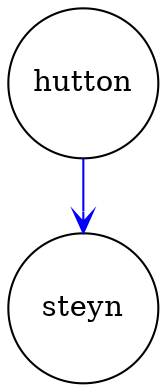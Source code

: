 digraph outcome_hutton_steyn { 
 K=0.6 
 "hutton" -> { "steyn" } [color="blue", arrowhead="vee", penwidth=1, href="#319"]; 
 "hutton" [shape="circle", fixedsize="true", height=1, width=1, style="filled", fillcolor="white", href="#hutton"]; 
 "steyn" [shape="circle", fixedsize="true", height=1, width=1, style="filled", fillcolor="white", href="#steyn"]; 

}